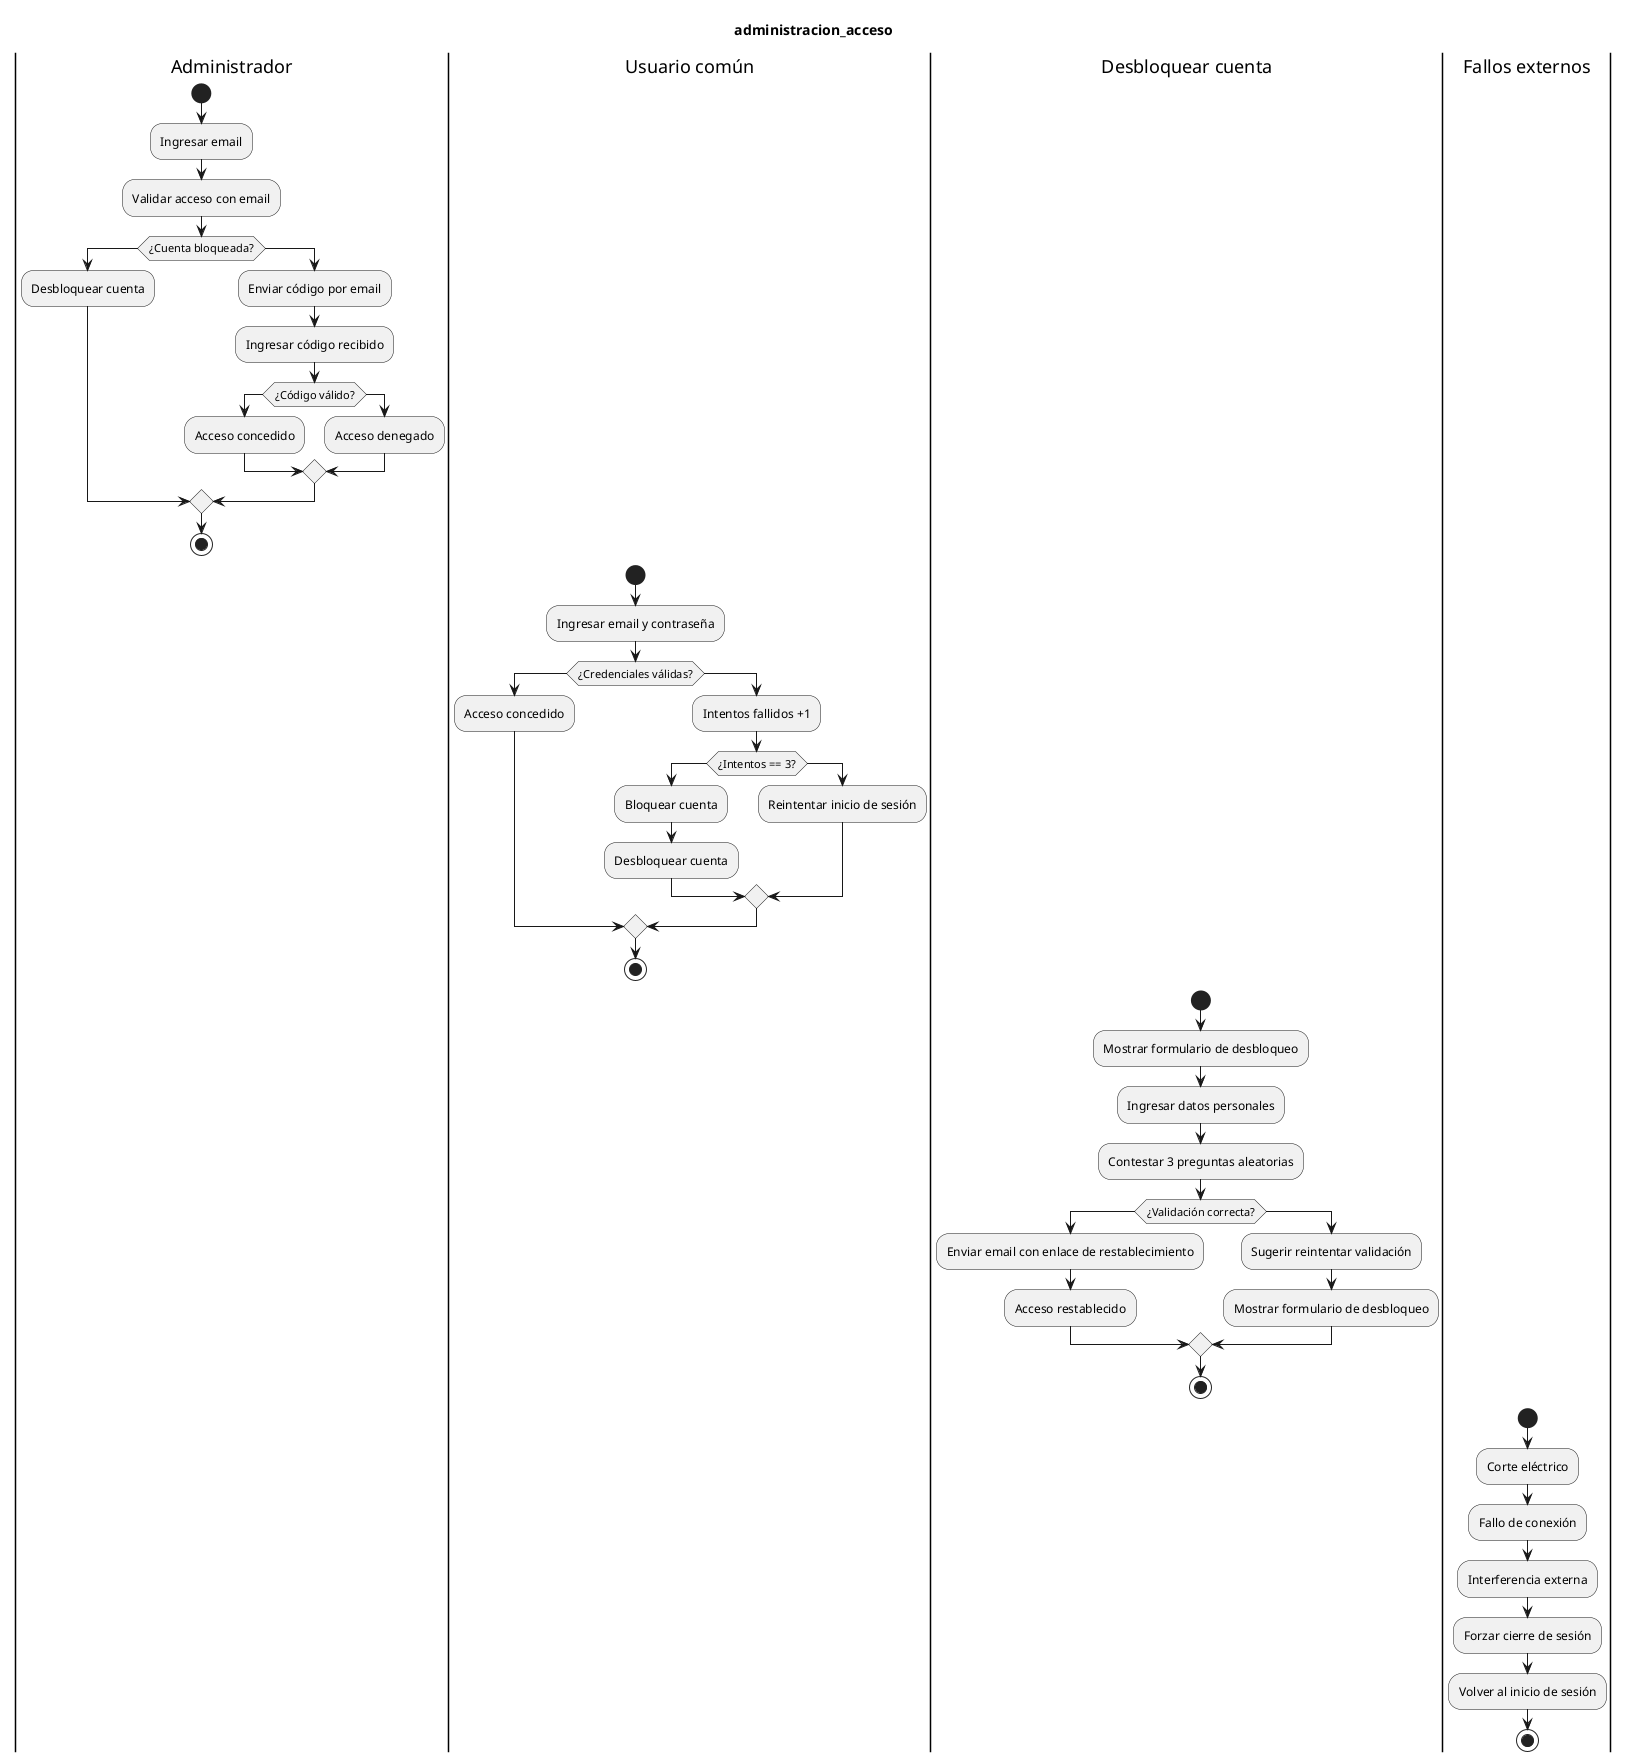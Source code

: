@startuml administracion_acceso

title administracion_acceso

|Administrador|
start
:Ingresar email;
:Validar acceso con email;

if (¿Cuenta bloqueada?) then
  :Desbloquear cuenta;
else
  :Enviar código por email;
  :Ingresar código recibido;
  if (¿Código válido?) then
    :Acceso concedido;
  else
    :Acceso denegado;
  endif
endif
stop

|Usuario común|
start
:Ingresar email y contraseña;

if (¿Credenciales válidas?) then
  :Acceso concedido;
else
  :Intentos fallidos +1;
  if (¿Intentos == 3?) then
    :Bloquear cuenta;
    :Desbloquear cuenta;
  else
    :Reintentar inicio de sesión;
  endif
endif
stop

|Desbloquear cuenta|
start
:Mostrar formulario de desbloqueo;
:Ingresar datos personales;
:Contestar 3 preguntas aleatorias;

if (¿Validación correcta?) then
  :Enviar email con enlace de restablecimiento;
  :Acceso restablecido;
else
  :Sugerir reintentar validación;
  :Mostrar formulario de desbloqueo;
endif
stop

|Fallos externos|
start
:Corte eléctrico;
:Fallo de conexión;
:Interferencia externa;
:Forzar cierre de sesión;
:Volver al inicio de sesión;
stop

@enduml
